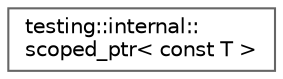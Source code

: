 digraph "Graphical Class Hierarchy"
{
 // LATEX_PDF_SIZE
  bgcolor="transparent";
  edge [fontname=Helvetica,fontsize=10,labelfontname=Helvetica,labelfontsize=10];
  node [fontname=Helvetica,fontsize=10,shape=box,height=0.2,width=0.4];
  rankdir="LR";
  Node0 [id="Node000000",label="testing::internal::\lscoped_ptr\< const T \>",height=0.2,width=0.4,color="grey40", fillcolor="white", style="filled",URL="$classtesting_1_1internal_1_1scoped__ptr.html",tooltip=" "];
}
